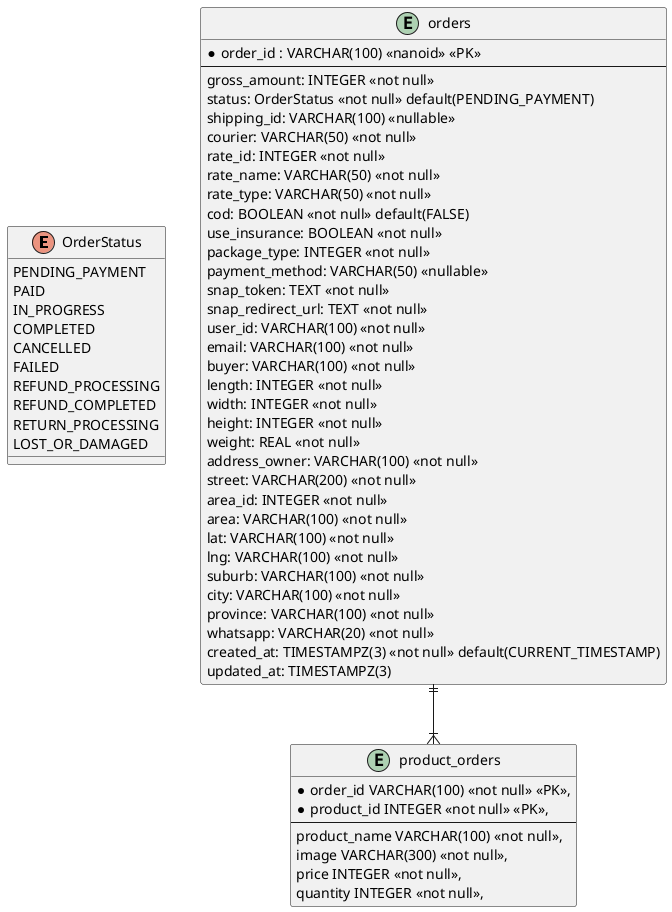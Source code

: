 @startuml

enum OrderStatus {
    PENDING_PAYMENT
    PAID
    IN_PROGRESS
    COMPLETED
    CANCELLED
    FAILED
    REFUND_PROCESSING
    REFUND_COMPLETED
    RETURN_PROCESSING
    LOST_OR_DAMAGED
}


entity "orders" as Order {
    *order_id : VARCHAR(100) <<nanoid>> <<PK>>
    --
    gross_amount: INTEGER <<not null>>
    status: OrderStatus <<not null>> default(PENDING_PAYMENT)
    shipping_id: VARCHAR(100) <<nullable>>
    courier: VARCHAR(50) <<not null>>
    rate_id: INTEGER <<not null>>
    rate_name: VARCHAR(50) <<not null>>
    rate_type: VARCHAR(50) <<not null>>
    cod: BOOLEAN <<not null>> default(FALSE)
    use_insurance: BOOLEAN <<not null>>
    package_type: INTEGER <<not null>>
    payment_method: VARCHAR(50) <<nullable>>
    snap_token: TEXT <<not null>>
    snap_redirect_url: TEXT <<not null>>
    user_id: VARCHAR(100) <<not null>>
    email: VARCHAR(100) <<not null>>
    buyer: VARCHAR(100) <<not null>>
    length: INTEGER <<not null>>
    width: INTEGER <<not null>>
    height: INTEGER <<not null>>
    weight: REAL <<not null>>
    address_owner: VARCHAR(100) <<not null>>
    street: VARCHAR(200) <<not null>>
    area_id: INTEGER <<not null>>
    area: VARCHAR(100) <<not null>>
    lat: VARCHAR(100) <<not null>>
    lng: VARCHAR(100) <<not null>>
    suburb: VARCHAR(100) <<not null>>
    city: VARCHAR(100) <<not null>>
    province: VARCHAR(100) <<not null>>
    whatsapp: VARCHAR(20) <<not null>>
    created_at: TIMESTAMPZ(3) <<not null>> default(CURRENT_TIMESTAMP)
    updated_at: TIMESTAMPZ(3)
}

entity "product_orders" as ProductOrder {
    *order_id VARCHAR(100) <<not null>> <<PK>>,
    *product_id INTEGER <<not null>> <<PK>>,
    --
    product_name VARCHAR(100) <<not null>>,
    image VARCHAR(300) <<not null>>,
    price INTEGER <<not null>>,
    quantity INTEGER <<not null>>,
}

Order ||--|{ ProductOrder

@enduml